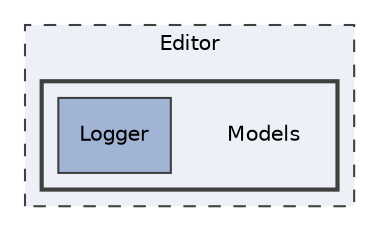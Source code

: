 digraph "Editor/Models"
{
 // LATEX_PDF_SIZE
  edge [fontname="Helvetica",fontsize="10",labelfontname="Helvetica",labelfontsize="10"];
  node [fontname="Helvetica",fontsize="10",shape=record];
  compound=true
  subgraph clusterdir_14eca4e58e6d71e3a9859288c1bd2735 {
    graph [ bgcolor="#edf0f7", pencolor="grey25", style="filled,dashed,", label="Editor", fontname="Helvetica", fontsize="10", URL="dir_14eca4e58e6d71e3a9859288c1bd2735.html"]
  subgraph clusterdir_d6baaf3e2832571956699f2a129b87a4 {
    graph [ bgcolor="#edf0f7", pencolor="grey25", style="filled,bold,", label="", fontname="Helvetica", fontsize="10", URL="dir_d6baaf3e2832571956699f2a129b87a4.html"]
    dir_d6baaf3e2832571956699f2a129b87a4 [shape=plaintext, label="Models"];
  dir_04b67d36f9146c9befbec6d6a6000caf [shape=box, label="Logger", style="filled,", fillcolor="#a2b4d6", color="grey25", URL="dir_04b67d36f9146c9befbec6d6a6000caf.html"];
  }
  }
}
